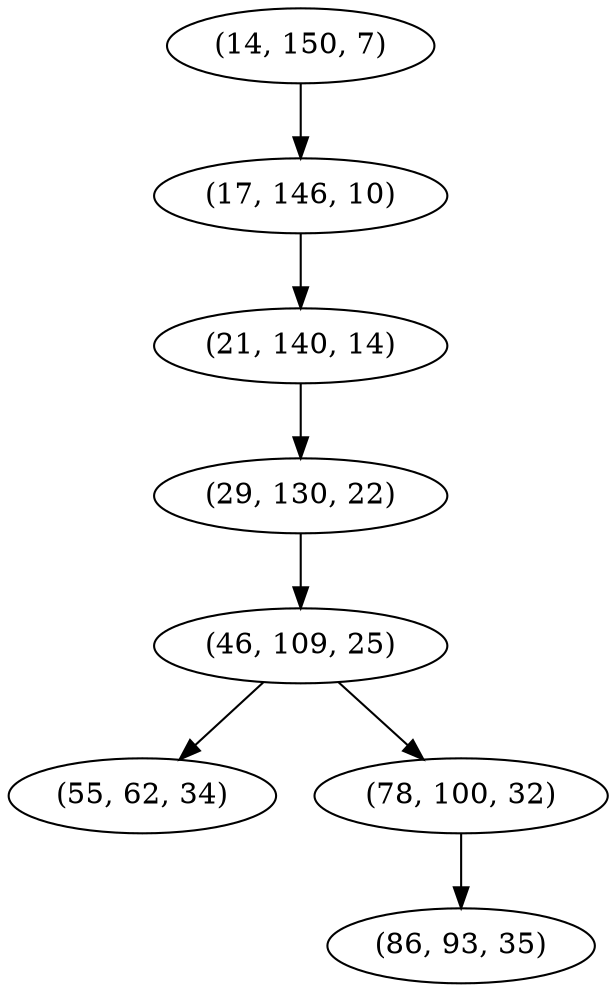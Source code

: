 digraph tree {
    "(14, 150, 7)";
    "(17, 146, 10)";
    "(21, 140, 14)";
    "(29, 130, 22)";
    "(46, 109, 25)";
    "(55, 62, 34)";
    "(78, 100, 32)";
    "(86, 93, 35)";
    "(14, 150, 7)" -> "(17, 146, 10)";
    "(17, 146, 10)" -> "(21, 140, 14)";
    "(21, 140, 14)" -> "(29, 130, 22)";
    "(29, 130, 22)" -> "(46, 109, 25)";
    "(46, 109, 25)" -> "(55, 62, 34)";
    "(46, 109, 25)" -> "(78, 100, 32)";
    "(78, 100, 32)" -> "(86, 93, 35)";
}
